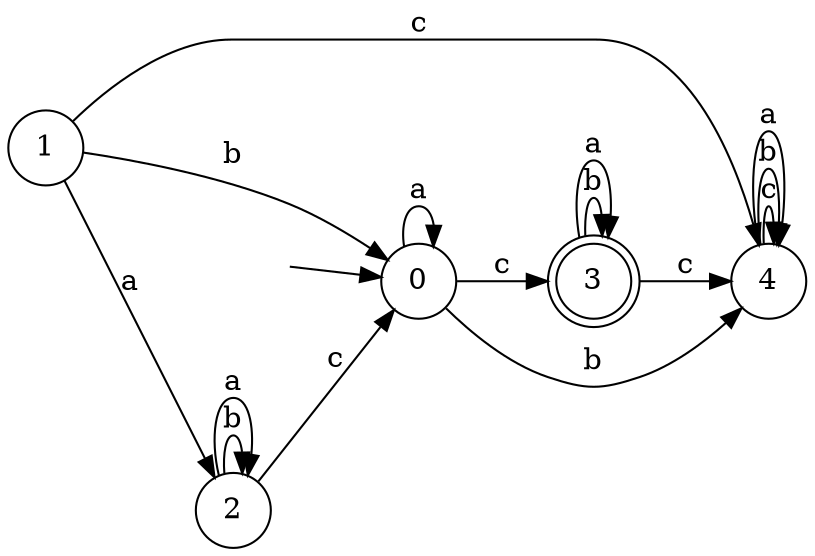 digraph {
  rankdir=LR;
  0 [label="0", shape = circle];
  0 -> 3 [label="c"];
  0 -> 4 [label="b"];
  0 -> 0 [label="a"];
  1 [label="1", shape = circle];
  1 -> 4 [label="c"];
  1 -> 0 [label="b"];
  1 -> 2 [label="a"];
  2 [label="2", shape = circle];
  2 -> 0 [label="c"];
  2 -> 2 [label="b"];
  2 -> 2 [label="a"];
  3 [label="3", shape = doublecircle];
  3 -> 4 [label="c"];
  3 -> 3 [label="b"];
  3 -> 3 [label="a"];
  4 [label="4", shape = circle];
  4 -> 4 [label="c"];
  4 -> 4 [label="b"];
  4 -> 4 [label="a"];
  5 [label="", shape = plaintext];
  5 -> 0 [label=""];
}
